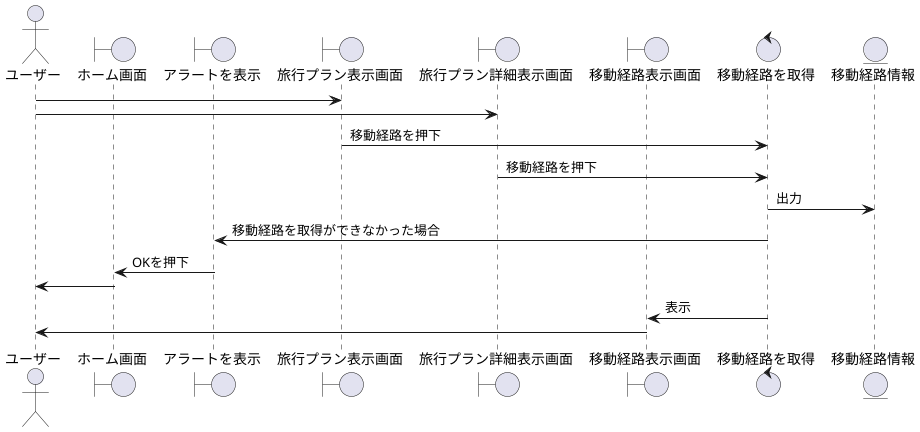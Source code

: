 @startuml

actor ユーザー

boundary ホーム画面
boundary アラートを表示
boundary 旅行プラン表示画面
boundary 旅行プラン詳細表示画面
boundary 移動経路表示画面

control 移動経路を取得

entity 移動経路情報

ユーザー -> 旅行プラン表示画面
ユーザー -> 旅行プラン詳細表示画面

旅行プラン表示画面 -> 移動経路を取得 : 移動経路を押下
旅行プラン詳細表示画面 -> 移動経路を取得 : 移動経路を押下
移動経路を取得 -> 移動経路情報 : 出力
移動経路を取得 -> アラートを表示 : 移動経路を取得ができなかった場合
アラートを表示 -> ホーム画面 : OKを押下
ホーム画面 -> ユーザー
移動経路を取得 -> 移動経路表示画面 : 表示
移動経路表示画面 -> ユーザー

@enduml